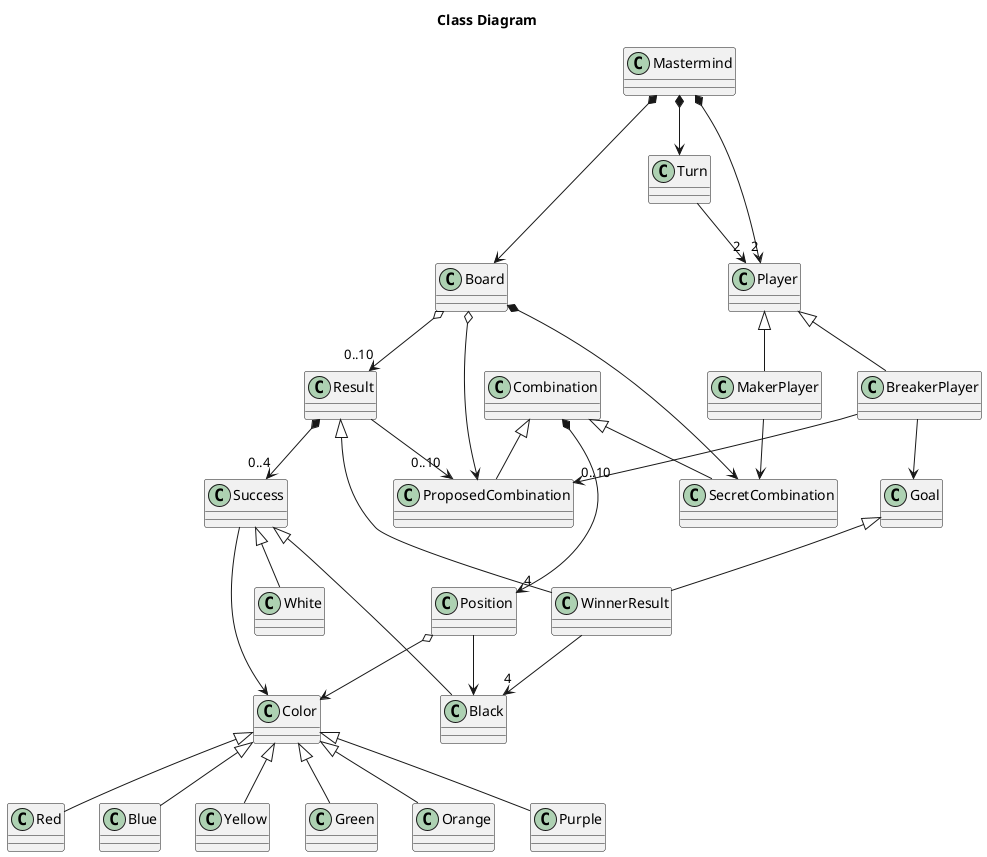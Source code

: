 @startuml
title Class Diagram
class Mastermind
class Board
class Player
class MakerPlayer
class BreakerPlayer
class Combination
class SecretCombination
class ProposedCombination
class Goal
class Result
class WinnerResult
class Success
class Black
class White
class Position
class Color
class Red
class Blue
class Yellow
class Green
class Orange
class Purple

Combination <|-down- SecretCombination
Combination <|-down- ProposedCombination

Player <|-down- MakerPlayer
Player <|-down- BreakerPlayer

Goal <|-down- WinnerResult
Result <|-down- WinnerResult

Success <|-down- Black
Success <|-down- White

Color <|-down- Red
Color <|-down- Blue
Color <|-down- Yellow
Color <|-down- Green
Color <|-down- Orange
Color <|-down- Purple

Mastermind *-down-> Board
Mastermind *-down-> Turn
Mastermind *-down->"2" Player
Turn -down->"2" Player
Board *-down-> SecretCombination
Board o-down->"0..10" Result
Board o-down-> ProposedCombination
Result -down->"0..10" ProposedCombination
BreakerPlayer -down->"0..10" ProposedCombination
MakerPlayer -down-> SecretCombination
Result *-down->"0..4" Success
BreakerPlayer -down-> Goal
WinnerResult -down->"4" Black
Position -down-> Black
Combination *-down->"4" Position
Position o-down-> Color
Success --down-> Color

@enduml